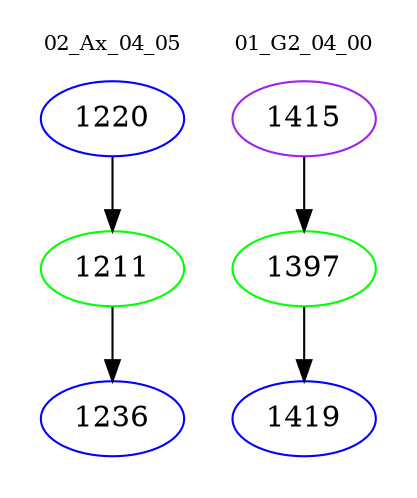 digraph{
subgraph cluster_0 {
color = white
label = "02_Ax_04_05";
fontsize=10;
T0_1220 [label="1220", color="blue"]
T0_1220 -> T0_1211 [color="black"]
T0_1211 [label="1211", color="green"]
T0_1211 -> T0_1236 [color="black"]
T0_1236 [label="1236", color="blue"]
}
subgraph cluster_1 {
color = white
label = "01_G2_04_00";
fontsize=10;
T1_1415 [label="1415", color="purple"]
T1_1415 -> T1_1397 [color="black"]
T1_1397 [label="1397", color="green"]
T1_1397 -> T1_1419 [color="black"]
T1_1419 [label="1419", color="blue"]
}
}
